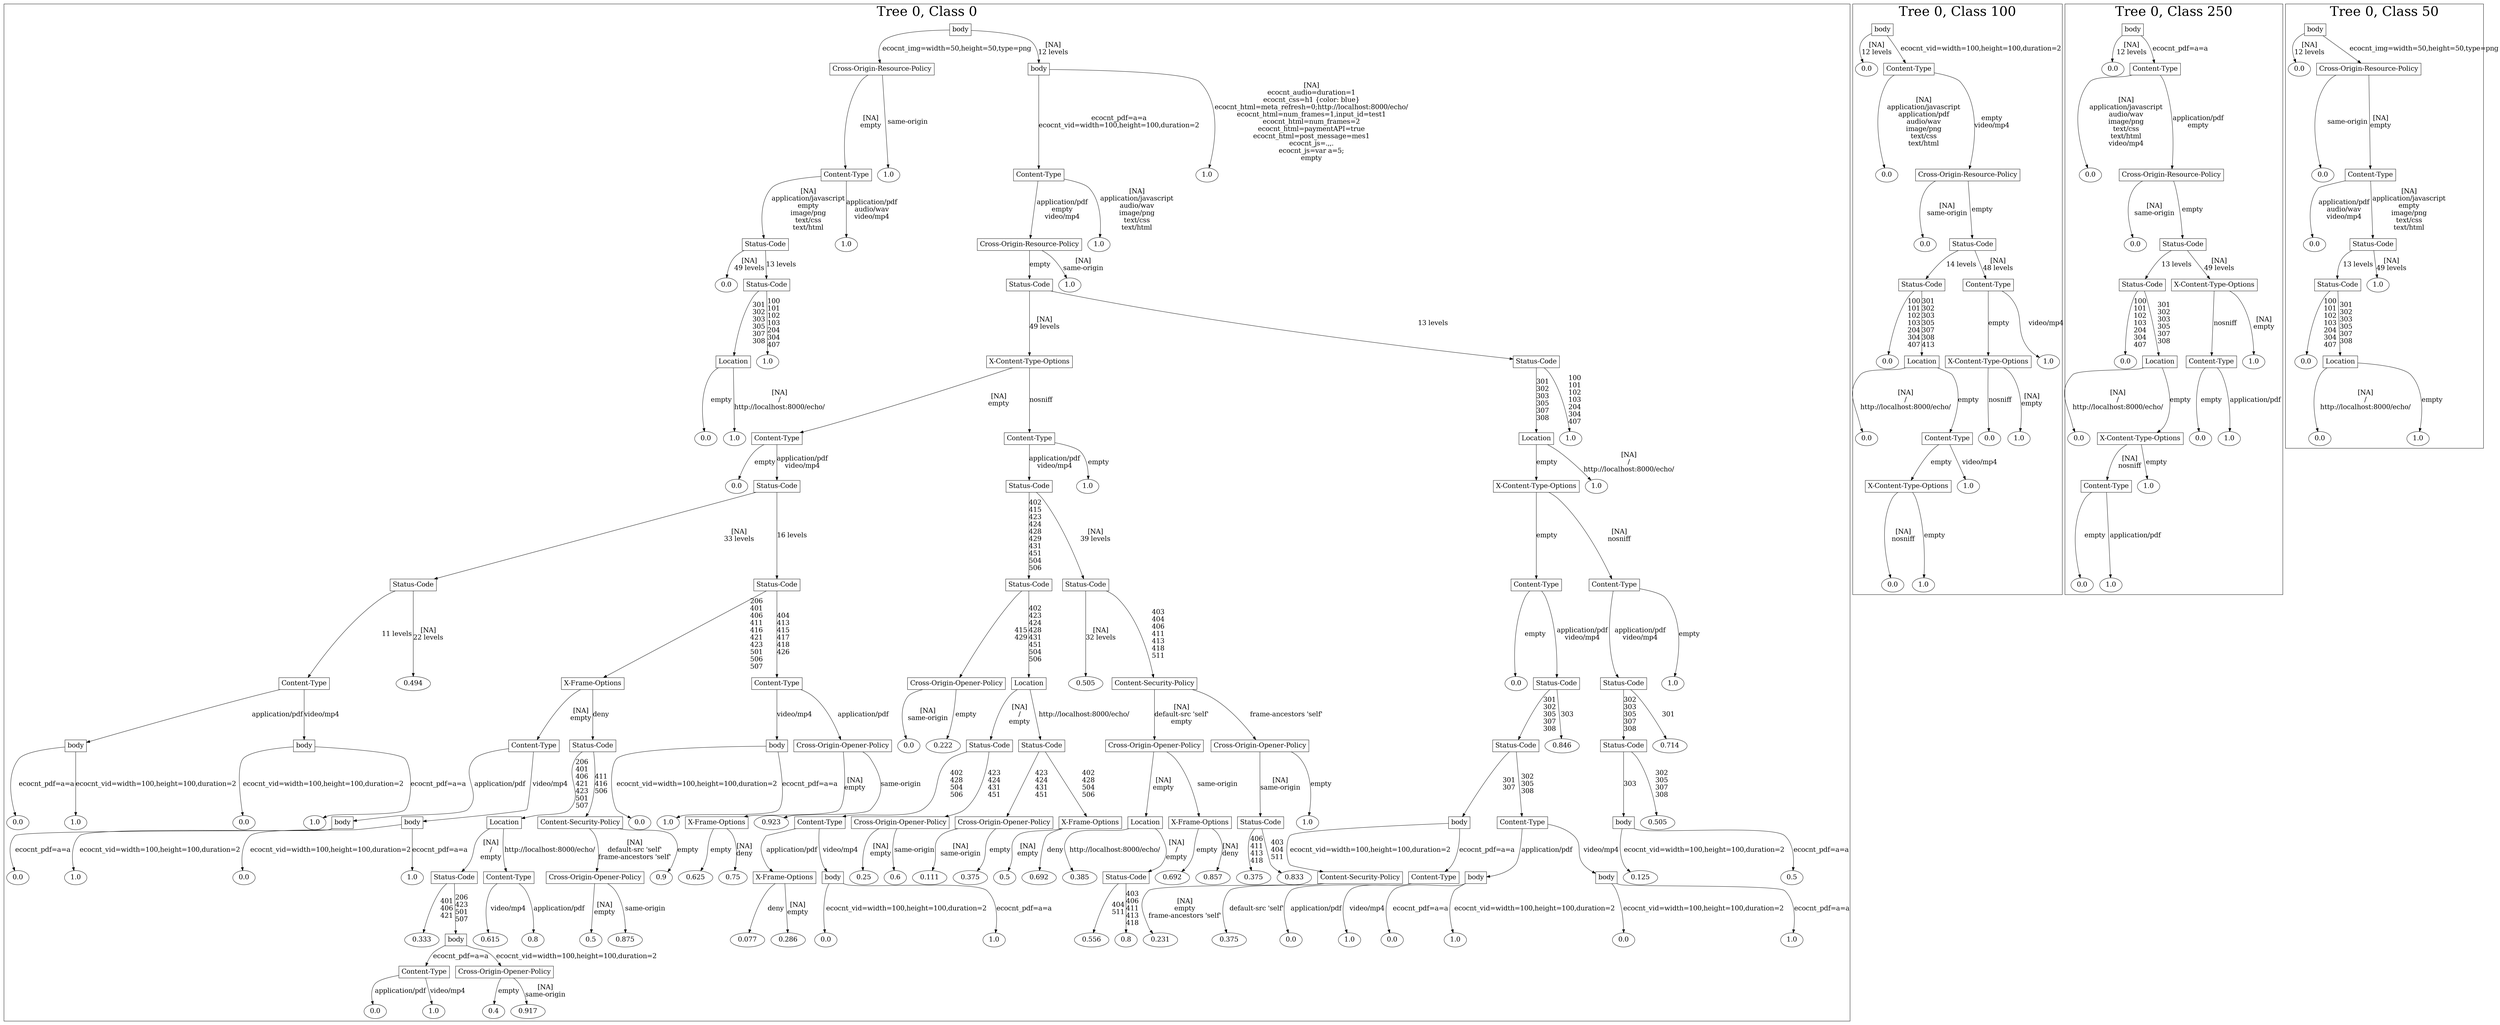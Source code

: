/*
Generated by:
    http://https://github.com/h2oai/h2o-3/tree/master/h2o-genmodel/src/main/java/hex/genmodel/tools/PrintMojo.java
*/

/*
On a mac:

$ brew install graphviz
$ dot -Tpng file.gv -o file.png
$ open file.png
*/

digraph G {

subgraph cluster_0 {
/* Nodes */

/* Level 0 */
{
"SG_0_Node_0" [shape=box, fontsize=20, label="body"]
}

/* Level 1 */
{
"SG_0_Node_1" [shape=box, fontsize=20, label="Cross-Origin-Resource-Policy"]
"SG_0_Node_2" [shape=box, fontsize=20, label="body"]
}

/* Level 2 */
{
"SG_0_Node_3" [shape=box, fontsize=20, label="Content-Type"]
"SG_0_Node_108" [fontsize=20, label="1.0"]
"SG_0_Node_4" [shape=box, fontsize=20, label="Content-Type"]
"SG_0_Node_109" [fontsize=20, label="1.0"]
}

/* Level 3 */
{
"SG_0_Node_5" [shape=box, fontsize=20, label="Status-Code"]
"SG_0_Node_110" [fontsize=20, label="1.0"]
"SG_0_Node_6" [shape=box, fontsize=20, label="Cross-Origin-Resource-Policy"]
"SG_0_Node_111" [fontsize=20, label="1.0"]
}

/* Level 4 */
{
"SG_0_Node_112" [fontsize=20, label="0.0"]
"SG_0_Node_7" [shape=box, fontsize=20, label="Status-Code"]
"SG_0_Node_8" [shape=box, fontsize=20, label="Status-Code"]
"SG_0_Node_113" [fontsize=20, label="1.0"]
}

/* Level 5 */
{
"SG_0_Node_9" [shape=box, fontsize=20, label="Location"]
"SG_0_Node_114" [fontsize=20, label="1.0"]
"SG_0_Node_10" [shape=box, fontsize=20, label="X-Content-Type-Options"]
"SG_0_Node_11" [shape=box, fontsize=20, label="Status-Code"]
}

/* Level 6 */
{
"SG_0_Node_115" [fontsize=20, label="0.0"]
"SG_0_Node_116" [fontsize=20, label="1.0"]
"SG_0_Node_12" [shape=box, fontsize=20, label="Content-Type"]
"SG_0_Node_13" [shape=box, fontsize=20, label="Content-Type"]
"SG_0_Node_14" [shape=box, fontsize=20, label="Location"]
"SG_0_Node_117" [fontsize=20, label="1.0"]
}

/* Level 7 */
{
"SG_0_Node_118" [fontsize=20, label="0.0"]
"SG_0_Node_15" [shape=box, fontsize=20, label="Status-Code"]
"SG_0_Node_16" [shape=box, fontsize=20, label="Status-Code"]
"SG_0_Node_119" [fontsize=20, label="1.0"]
"SG_0_Node_17" [shape=box, fontsize=20, label="X-Content-Type-Options"]
"SG_0_Node_120" [fontsize=20, label="1.0"]
}

/* Level 8 */
{
"SG_0_Node_18" [shape=box, fontsize=20, label="Status-Code"]
"SG_0_Node_19" [shape=box, fontsize=20, label="Status-Code"]
"SG_0_Node_20" [shape=box, fontsize=20, label="Status-Code"]
"SG_0_Node_21" [shape=box, fontsize=20, label="Status-Code"]
"SG_0_Node_22" [shape=box, fontsize=20, label="Content-Type"]
"SG_0_Node_23" [shape=box, fontsize=20, label="Content-Type"]
}

/* Level 9 */
{
"SG_0_Node_24" [shape=box, fontsize=20, label="Content-Type"]
"SG_0_Node_121" [fontsize=20, label="0.494"]
"SG_0_Node_26" [shape=box, fontsize=20, label="X-Frame-Options"]
"SG_0_Node_27" [shape=box, fontsize=20, label="Content-Type"]
"SG_0_Node_28" [shape=box, fontsize=20, label="Cross-Origin-Opener-Policy"]
"SG_0_Node_29" [shape=box, fontsize=20, label="Location"]
"SG_0_Node_122" [fontsize=20, label="0.505"]
"SG_0_Node_31" [shape=box, fontsize=20, label="Content-Security-Policy"]
"SG_0_Node_123" [fontsize=20, label="0.0"]
"SG_0_Node_32" [shape=box, fontsize=20, label="Status-Code"]
"SG_0_Node_33" [shape=box, fontsize=20, label="Status-Code"]
"SG_0_Node_124" [fontsize=20, label="1.0"]
}

/* Level 10 */
{
"SG_0_Node_34" [shape=box, fontsize=20, label="body"]
"SG_0_Node_35" [shape=box, fontsize=20, label="body"]
"SG_0_Node_36" [shape=box, fontsize=20, label="Content-Type"]
"SG_0_Node_37" [shape=box, fontsize=20, label="Status-Code"]
"SG_0_Node_38" [shape=box, fontsize=20, label="body"]
"SG_0_Node_39" [shape=box, fontsize=20, label="Cross-Origin-Opener-Policy"]
"SG_0_Node_125" [fontsize=20, label="0.0"]
"SG_0_Node_126" [fontsize=20, label="0.222"]
"SG_0_Node_41" [shape=box, fontsize=20, label="Status-Code"]
"SG_0_Node_42" [shape=box, fontsize=20, label="Status-Code"]
"SG_0_Node_43" [shape=box, fontsize=20, label="Cross-Origin-Opener-Policy"]
"SG_0_Node_44" [shape=box, fontsize=20, label="Cross-Origin-Opener-Policy"]
"SG_0_Node_45" [shape=box, fontsize=20, label="Status-Code"]
"SG_0_Node_127" [fontsize=20, label="0.846"]
"SG_0_Node_47" [shape=box, fontsize=20, label="Status-Code"]
"SG_0_Node_128" [fontsize=20, label="0.714"]
}

/* Level 11 */
{
"SG_0_Node_129" [fontsize=20, label="0.0"]
"SG_0_Node_130" [fontsize=20, label="1.0"]
"SG_0_Node_131" [fontsize=20, label="0.0"]
"SG_0_Node_132" [fontsize=20, label="1.0"]
"SG_0_Node_49" [shape=box, fontsize=20, label="body"]
"SG_0_Node_50" [shape=box, fontsize=20, label="body"]
"SG_0_Node_51" [shape=box, fontsize=20, label="Location"]
"SG_0_Node_52" [shape=box, fontsize=20, label="Content-Security-Policy"]
"SG_0_Node_133" [fontsize=20, label="0.0"]
"SG_0_Node_134" [fontsize=20, label="1.0"]
"SG_0_Node_53" [shape=box, fontsize=20, label="X-Frame-Options"]
"SG_0_Node_135" [fontsize=20, label="0.923"]
"SG_0_Node_55" [shape=box, fontsize=20, label="Content-Type"]
"SG_0_Node_56" [shape=box, fontsize=20, label="Cross-Origin-Opener-Policy"]
"SG_0_Node_57" [shape=box, fontsize=20, label="Cross-Origin-Opener-Policy"]
"SG_0_Node_58" [shape=box, fontsize=20, label="X-Frame-Options"]
"SG_0_Node_59" [shape=box, fontsize=20, label="Location"]
"SG_0_Node_60" [shape=box, fontsize=20, label="X-Frame-Options"]
"SG_0_Node_61" [shape=box, fontsize=20, label="Status-Code"]
"SG_0_Node_136" [fontsize=20, label="1.0"]
"SG_0_Node_62" [shape=box, fontsize=20, label="body"]
"SG_0_Node_63" [shape=box, fontsize=20, label="Content-Type"]
"SG_0_Node_64" [shape=box, fontsize=20, label="body"]
"SG_0_Node_137" [fontsize=20, label="0.505"]
}

/* Level 12 */
{
"SG_0_Node_138" [fontsize=20, label="0.0"]
"SG_0_Node_139" [fontsize=20, label="1.0"]
"SG_0_Node_140" [fontsize=20, label="0.0"]
"SG_0_Node_141" [fontsize=20, label="1.0"]
"SG_0_Node_66" [shape=box, fontsize=20, label="Status-Code"]
"SG_0_Node_67" [shape=box, fontsize=20, label="Content-Type"]
"SG_0_Node_68" [shape=box, fontsize=20, label="Cross-Origin-Opener-Policy"]
"SG_0_Node_142" [fontsize=20, label="0.9"]
"SG_0_Node_143" [fontsize=20, label="0.625"]
"SG_0_Node_144" [fontsize=20, label="0.75"]
"SG_0_Node_72" [shape=box, fontsize=20, label="X-Frame-Options"]
"SG_0_Node_73" [shape=box, fontsize=20, label="body"]
"SG_0_Node_145" [fontsize=20, label="0.25"]
"SG_0_Node_146" [fontsize=20, label="0.6"]
"SG_0_Node_147" [fontsize=20, label="0.111"]
"SG_0_Node_148" [fontsize=20, label="0.375"]
"SG_0_Node_149" [fontsize=20, label="0.5"]
"SG_0_Node_150" [fontsize=20, label="0.692"]
"SG_0_Node_151" [fontsize=20, label="0.385"]
"SG_0_Node_81" [shape=box, fontsize=20, label="Status-Code"]
"SG_0_Node_152" [fontsize=20, label="0.692"]
"SG_0_Node_153" [fontsize=20, label="0.857"]
"SG_0_Node_154" [fontsize=20, label="0.375"]
"SG_0_Node_155" [fontsize=20, label="0.833"]
"SG_0_Node_86" [shape=box, fontsize=20, label="Content-Security-Policy"]
"SG_0_Node_87" [shape=box, fontsize=20, label="Content-Type"]
"SG_0_Node_88" [shape=box, fontsize=20, label="body"]
"SG_0_Node_89" [shape=box, fontsize=20, label="body"]
"SG_0_Node_156" [fontsize=20, label="0.125"]
"SG_0_Node_157" [fontsize=20, label="0.5"]
}

/* Level 13 */
{
"SG_0_Node_158" [fontsize=20, label="0.333"]
"SG_0_Node_93" [shape=box, fontsize=20, label="body"]
"SG_0_Node_159" [fontsize=20, label="0.615"]
"SG_0_Node_160" [fontsize=20, label="0.8"]
"SG_0_Node_161" [fontsize=20, label="0.5"]
"SG_0_Node_162" [fontsize=20, label="0.875"]
"SG_0_Node_163" [fontsize=20, label="0.077"]
"SG_0_Node_164" [fontsize=20, label="0.286"]
"SG_0_Node_165" [fontsize=20, label="0.0"]
"SG_0_Node_166" [fontsize=20, label="1.0"]
"SG_0_Node_167" [fontsize=20, label="0.556"]
"SG_0_Node_168" [fontsize=20, label="0.8"]
"SG_0_Node_169" [fontsize=20, label="0.231"]
"SG_0_Node_170" [fontsize=20, label="0.375"]
"SG_0_Node_171" [fontsize=20, label="0.0"]
"SG_0_Node_172" [fontsize=20, label="1.0"]
"SG_0_Node_173" [fontsize=20, label="0.0"]
"SG_0_Node_174" [fontsize=20, label="1.0"]
"SG_0_Node_175" [fontsize=20, label="0.0"]
"SG_0_Node_176" [fontsize=20, label="1.0"]
}

/* Level 14 */
{
"SG_0_Node_104" [shape=box, fontsize=20, label="Content-Type"]
"SG_0_Node_105" [shape=box, fontsize=20, label="Cross-Origin-Opener-Policy"]
}

/* Level 15 */
{
"SG_0_Node_177" [fontsize=20, label="0.0"]
"SG_0_Node_178" [fontsize=20, label="1.0"]
"SG_0_Node_179" [fontsize=20, label="0.4"]
"SG_0_Node_180" [fontsize=20, label="0.917"]
}

/* Edges */
"SG_0_Node_0" -> "SG_0_Node_1" [fontsize=20, label="ecocnt_img=width=50,height=50,type=png
"]
"SG_0_Node_0" -> "SG_0_Node_2" [fontsize=20, label="[NA]
12 levels
"]
"SG_0_Node_2" -> "SG_0_Node_4" [fontsize=20, label="ecocnt_pdf=a=a
ecocnt_vid=width=100,height=100,duration=2
"]
"SG_0_Node_2" -> "SG_0_Node_109" [fontsize=20, label="[NA]
ecocnt_audio=duration=1
ecocnt_css=h1 {color: blue}
ecocnt_html=meta_refresh=0;http://localhost:8000/echo/
ecocnt_html=num_frames=1,input_id=test1
ecocnt_html=num_frames=2
ecocnt_html=paymentAPI=true
ecocnt_html=post_message=mes1
ecocnt_js=.,,.
ecocnt_js=var a=5;
empty
"]
"SG_0_Node_4" -> "SG_0_Node_6" [fontsize=20, label="application/pdf
empty
video/mp4
"]
"SG_0_Node_4" -> "SG_0_Node_111" [fontsize=20, label="[NA]
application/javascript
audio/wav
image/png
text/css
text/html
"]
"SG_0_Node_6" -> "SG_0_Node_8" [fontsize=20, label="empty
"]
"SG_0_Node_6" -> "SG_0_Node_113" [fontsize=20, label="[NA]
same-origin
"]
"SG_0_Node_8" -> "SG_0_Node_10" [fontsize=20, label="[NA]
49 levels
"]
"SG_0_Node_8" -> "SG_0_Node_11" [fontsize=20, label="13 levels
"]
"SG_0_Node_11" -> "SG_0_Node_14" [fontsize=20, label="301
302
303
305
307
308
"]
"SG_0_Node_11" -> "SG_0_Node_117" [fontsize=20, label="100
101
102
103
204
304
407
"]
"SG_0_Node_14" -> "SG_0_Node_17" [fontsize=20, label="empty
"]
"SG_0_Node_14" -> "SG_0_Node_120" [fontsize=20, label="[NA]
/
http://localhost:8000/echo/
"]
"SG_0_Node_17" -> "SG_0_Node_22" [fontsize=20, label="empty
"]
"SG_0_Node_17" -> "SG_0_Node_23" [fontsize=20, label="[NA]
nosniff
"]
"SG_0_Node_23" -> "SG_0_Node_33" [fontsize=20, label="application/pdf
video/mp4
"]
"SG_0_Node_23" -> "SG_0_Node_124" [fontsize=20, label="empty
"]
"SG_0_Node_33" -> "SG_0_Node_47" [fontsize=20, label="302
303
305
307
308
"]
"SG_0_Node_33" -> "SG_0_Node_128" [fontsize=20, label="301
"]
"SG_0_Node_47" -> "SG_0_Node_64" [fontsize=20, label="303
"]
"SG_0_Node_47" -> "SG_0_Node_137" [fontsize=20, label="302
305
307
308
"]
"SG_0_Node_64" -> "SG_0_Node_156" [fontsize=20, label="ecocnt_vid=width=100,height=100,duration=2
"]
"SG_0_Node_64" -> "SG_0_Node_157" [fontsize=20, label="ecocnt_pdf=a=a
"]
"SG_0_Node_22" -> "SG_0_Node_123" [fontsize=20, label="empty
"]
"SG_0_Node_22" -> "SG_0_Node_32" [fontsize=20, label="application/pdf
video/mp4
"]
"SG_0_Node_32" -> "SG_0_Node_45" [fontsize=20, label="301
302
305
307
308
"]
"SG_0_Node_32" -> "SG_0_Node_127" [fontsize=20, label="303
"]
"SG_0_Node_45" -> "SG_0_Node_62" [fontsize=20, label="301
307
"]
"SG_0_Node_45" -> "SG_0_Node_63" [fontsize=20, label="302
305
308
"]
"SG_0_Node_63" -> "SG_0_Node_88" [fontsize=20, label="application/pdf
"]
"SG_0_Node_63" -> "SG_0_Node_89" [fontsize=20, label="video/mp4
"]
"SG_0_Node_89" -> "SG_0_Node_175" [fontsize=20, label="ecocnt_vid=width=100,height=100,duration=2
"]
"SG_0_Node_89" -> "SG_0_Node_176" [fontsize=20, label="ecocnt_pdf=a=a
"]
"SG_0_Node_88" -> "SG_0_Node_173" [fontsize=20, label="ecocnt_pdf=a=a
"]
"SG_0_Node_88" -> "SG_0_Node_174" [fontsize=20, label="ecocnt_vid=width=100,height=100,duration=2
"]
"SG_0_Node_62" -> "SG_0_Node_86" [fontsize=20, label="ecocnt_vid=width=100,height=100,duration=2
"]
"SG_0_Node_62" -> "SG_0_Node_87" [fontsize=20, label="ecocnt_pdf=a=a
"]
"SG_0_Node_87" -> "SG_0_Node_171" [fontsize=20, label="application/pdf
"]
"SG_0_Node_87" -> "SG_0_Node_172" [fontsize=20, label="video/mp4
"]
"SG_0_Node_86" -> "SG_0_Node_169" [fontsize=20, label="[NA]
empty
frame-ancestors 'self'
"]
"SG_0_Node_86" -> "SG_0_Node_170" [fontsize=20, label="default-src 'self'
"]
"SG_0_Node_10" -> "SG_0_Node_12" [fontsize=20, label="[NA]
empty
"]
"SG_0_Node_10" -> "SG_0_Node_13" [fontsize=20, label="nosniff
"]
"SG_0_Node_13" -> "SG_0_Node_16" [fontsize=20, label="application/pdf
video/mp4
"]
"SG_0_Node_13" -> "SG_0_Node_119" [fontsize=20, label="empty
"]
"SG_0_Node_16" -> "SG_0_Node_20" [fontsize=20, label="402
415
423
424
428
429
431
451
504
506
"]
"SG_0_Node_16" -> "SG_0_Node_21" [fontsize=20, label="[NA]
39 levels
"]
"SG_0_Node_21" -> "SG_0_Node_122" [fontsize=20, label="[NA]
32 levels
"]
"SG_0_Node_21" -> "SG_0_Node_31" [fontsize=20, label="403
404
406
411
413
418
511
"]
"SG_0_Node_31" -> "SG_0_Node_43" [fontsize=20, label="[NA]
default-src 'self'
empty
"]
"SG_0_Node_31" -> "SG_0_Node_44" [fontsize=20, label="frame-ancestors 'self'
"]
"SG_0_Node_44" -> "SG_0_Node_61" [fontsize=20, label="[NA]
same-origin
"]
"SG_0_Node_44" -> "SG_0_Node_136" [fontsize=20, label="empty
"]
"SG_0_Node_61" -> "SG_0_Node_154" [fontsize=20, label="406
411
413
418
"]
"SG_0_Node_61" -> "SG_0_Node_155" [fontsize=20, label="403
404
511
"]
"SG_0_Node_43" -> "SG_0_Node_59" [fontsize=20, label="[NA]
empty
"]
"SG_0_Node_43" -> "SG_0_Node_60" [fontsize=20, label="same-origin
"]
"SG_0_Node_60" -> "SG_0_Node_152" [fontsize=20, label="empty
"]
"SG_0_Node_60" -> "SG_0_Node_153" [fontsize=20, label="[NA]
deny
"]
"SG_0_Node_59" -> "SG_0_Node_151" [fontsize=20, label="http://localhost:8000/echo/
"]
"SG_0_Node_59" -> "SG_0_Node_81" [fontsize=20, label="[NA]
/
empty
"]
"SG_0_Node_81" -> "SG_0_Node_167" [fontsize=20, label="404
511
"]
"SG_0_Node_81" -> "SG_0_Node_168" [fontsize=20, label="403
406
411
413
418
"]
"SG_0_Node_20" -> "SG_0_Node_28" [fontsize=20, label="415
429
"]
"SG_0_Node_20" -> "SG_0_Node_29" [fontsize=20, label="402
423
424
428
431
451
504
506
"]
"SG_0_Node_29" -> "SG_0_Node_41" [fontsize=20, label="[NA]
/
empty
"]
"SG_0_Node_29" -> "SG_0_Node_42" [fontsize=20, label="http://localhost:8000/echo/
"]
"SG_0_Node_42" -> "SG_0_Node_57" [fontsize=20, label="423
424
431
451
"]
"SG_0_Node_42" -> "SG_0_Node_58" [fontsize=20, label="402
428
504
506
"]
"SG_0_Node_58" -> "SG_0_Node_149" [fontsize=20, label="[NA]
empty
"]
"SG_0_Node_58" -> "SG_0_Node_150" [fontsize=20, label="deny
"]
"SG_0_Node_57" -> "SG_0_Node_147" [fontsize=20, label="[NA]
same-origin
"]
"SG_0_Node_57" -> "SG_0_Node_148" [fontsize=20, label="empty
"]
"SG_0_Node_41" -> "SG_0_Node_55" [fontsize=20, label="402
428
504
506
"]
"SG_0_Node_41" -> "SG_0_Node_56" [fontsize=20, label="423
424
431
451
"]
"SG_0_Node_56" -> "SG_0_Node_145" [fontsize=20, label="[NA]
empty
"]
"SG_0_Node_56" -> "SG_0_Node_146" [fontsize=20, label="same-origin
"]
"SG_0_Node_55" -> "SG_0_Node_72" [fontsize=20, label="application/pdf
"]
"SG_0_Node_55" -> "SG_0_Node_73" [fontsize=20, label="video/mp4
"]
"SG_0_Node_73" -> "SG_0_Node_165" [fontsize=20, label="ecocnt_vid=width=100,height=100,duration=2
"]
"SG_0_Node_73" -> "SG_0_Node_166" [fontsize=20, label="ecocnt_pdf=a=a
"]
"SG_0_Node_72" -> "SG_0_Node_163" [fontsize=20, label="deny
"]
"SG_0_Node_72" -> "SG_0_Node_164" [fontsize=20, label="[NA]
empty
"]
"SG_0_Node_28" -> "SG_0_Node_125" [fontsize=20, label="[NA]
same-origin
"]
"SG_0_Node_28" -> "SG_0_Node_126" [fontsize=20, label="empty
"]
"SG_0_Node_12" -> "SG_0_Node_118" [fontsize=20, label="empty
"]
"SG_0_Node_12" -> "SG_0_Node_15" [fontsize=20, label="application/pdf
video/mp4
"]
"SG_0_Node_15" -> "SG_0_Node_18" [fontsize=20, label="[NA]
33 levels
"]
"SG_0_Node_15" -> "SG_0_Node_19" [fontsize=20, label="16 levels
"]
"SG_0_Node_19" -> "SG_0_Node_26" [fontsize=20, label="206
401
406
411
416
421
423
501
506
507
"]
"SG_0_Node_19" -> "SG_0_Node_27" [fontsize=20, label="404
413
415
417
418
426
"]
"SG_0_Node_27" -> "SG_0_Node_38" [fontsize=20, label="video/mp4
"]
"SG_0_Node_27" -> "SG_0_Node_39" [fontsize=20, label="application/pdf
"]
"SG_0_Node_39" -> "SG_0_Node_53" [fontsize=20, label="[NA]
empty
"]
"SG_0_Node_39" -> "SG_0_Node_135" [fontsize=20, label="same-origin
"]
"SG_0_Node_53" -> "SG_0_Node_143" [fontsize=20, label="empty
"]
"SG_0_Node_53" -> "SG_0_Node_144" [fontsize=20, label="[NA]
deny
"]
"SG_0_Node_38" -> "SG_0_Node_133" [fontsize=20, label="ecocnt_vid=width=100,height=100,duration=2
"]
"SG_0_Node_38" -> "SG_0_Node_134" [fontsize=20, label="ecocnt_pdf=a=a
"]
"SG_0_Node_26" -> "SG_0_Node_36" [fontsize=20, label="[NA]
empty
"]
"SG_0_Node_26" -> "SG_0_Node_37" [fontsize=20, label="deny
"]
"SG_0_Node_37" -> "SG_0_Node_51" [fontsize=20, label="206
401
406
421
423
501
507
"]
"SG_0_Node_37" -> "SG_0_Node_52" [fontsize=20, label="411
416
506
"]
"SG_0_Node_52" -> "SG_0_Node_68" [fontsize=20, label="[NA]
default-src 'self'
frame-ancestors 'self'
"]
"SG_0_Node_52" -> "SG_0_Node_142" [fontsize=20, label="empty
"]
"SG_0_Node_68" -> "SG_0_Node_161" [fontsize=20, label="[NA]
empty
"]
"SG_0_Node_68" -> "SG_0_Node_162" [fontsize=20, label="same-origin
"]
"SG_0_Node_51" -> "SG_0_Node_66" [fontsize=20, label="[NA]
/
empty
"]
"SG_0_Node_51" -> "SG_0_Node_67" [fontsize=20, label="http://localhost:8000/echo/
"]
"SG_0_Node_67" -> "SG_0_Node_159" [fontsize=20, label="video/mp4
"]
"SG_0_Node_67" -> "SG_0_Node_160" [fontsize=20, label="application/pdf
"]
"SG_0_Node_66" -> "SG_0_Node_158" [fontsize=20, label="401
406
421
"]
"SG_0_Node_66" -> "SG_0_Node_93" [fontsize=20, label="206
423
501
507
"]
"SG_0_Node_93" -> "SG_0_Node_104" [fontsize=20, label="ecocnt_pdf=a=a
"]
"SG_0_Node_93" -> "SG_0_Node_105" [fontsize=20, label="ecocnt_vid=width=100,height=100,duration=2
"]
"SG_0_Node_105" -> "SG_0_Node_179" [fontsize=20, label="empty
"]
"SG_0_Node_105" -> "SG_0_Node_180" [fontsize=20, label="[NA]
same-origin
"]
"SG_0_Node_104" -> "SG_0_Node_177" [fontsize=20, label="application/pdf
"]
"SG_0_Node_104" -> "SG_0_Node_178" [fontsize=20, label="video/mp4
"]
"SG_0_Node_36" -> "SG_0_Node_49" [fontsize=20, label="application/pdf
"]
"SG_0_Node_36" -> "SG_0_Node_50" [fontsize=20, label="video/mp4
"]
"SG_0_Node_50" -> "SG_0_Node_140" [fontsize=20, label="ecocnt_vid=width=100,height=100,duration=2
"]
"SG_0_Node_50" -> "SG_0_Node_141" [fontsize=20, label="ecocnt_pdf=a=a
"]
"SG_0_Node_49" -> "SG_0_Node_138" [fontsize=20, label="ecocnt_pdf=a=a
"]
"SG_0_Node_49" -> "SG_0_Node_139" [fontsize=20, label="ecocnt_vid=width=100,height=100,duration=2
"]
"SG_0_Node_18" -> "SG_0_Node_24" [fontsize=20, label="11 levels
"]
"SG_0_Node_18" -> "SG_0_Node_121" [fontsize=20, label="[NA]
22 levels
"]
"SG_0_Node_24" -> "SG_0_Node_34" [fontsize=20, label="application/pdf
"]
"SG_0_Node_24" -> "SG_0_Node_35" [fontsize=20, label="video/mp4
"]
"SG_0_Node_35" -> "SG_0_Node_131" [fontsize=20, label="ecocnt_vid=width=100,height=100,duration=2
"]
"SG_0_Node_35" -> "SG_0_Node_132" [fontsize=20, label="ecocnt_pdf=a=a
"]
"SG_0_Node_34" -> "SG_0_Node_129" [fontsize=20, label="ecocnt_pdf=a=a
"]
"SG_0_Node_34" -> "SG_0_Node_130" [fontsize=20, label="ecocnt_vid=width=100,height=100,duration=2
"]
"SG_0_Node_1" -> "SG_0_Node_3" [fontsize=20, label="[NA]
empty
"]
"SG_0_Node_1" -> "SG_0_Node_108" [fontsize=20, label="same-origin
"]
"SG_0_Node_3" -> "SG_0_Node_5" [fontsize=20, label="[NA]
application/javascript
empty
image/png
text/css
text/html
"]
"SG_0_Node_3" -> "SG_0_Node_110" [fontsize=20, label="application/pdf
audio/wav
video/mp4
"]
"SG_0_Node_5" -> "SG_0_Node_112" [fontsize=20, label="[NA]
49 levels
"]
"SG_0_Node_5" -> "SG_0_Node_7" [fontsize=20, label="13 levels
"]
"SG_0_Node_7" -> "SG_0_Node_9" [fontsize=20, label="301
302
303
305
307
308
"]
"SG_0_Node_7" -> "SG_0_Node_114" [fontsize=20, label="100
101
102
103
204
304
407
"]
"SG_0_Node_9" -> "SG_0_Node_115" [fontsize=20, label="empty
"]
"SG_0_Node_9" -> "SG_0_Node_116" [fontsize=20, label="[NA]
/
http://localhost:8000/echo/
"]

fontsize=40
label="Tree 0, Class 0"
}

subgraph cluster_1 {
/* Nodes */

/* Level 0 */
{
"SG_1_Node_0" [shape=box, fontsize=20, label="body"]
}

/* Level 1 */
{
"SG_1_Node_10" [fontsize=20, label="0.0"]
"SG_1_Node_1" [shape=box, fontsize=20, label="Content-Type"]
}

/* Level 2 */
{
"SG_1_Node_11" [fontsize=20, label="0.0"]
"SG_1_Node_2" [shape=box, fontsize=20, label="Cross-Origin-Resource-Policy"]
}

/* Level 3 */
{
"SG_1_Node_12" [fontsize=20, label="0.0"]
"SG_1_Node_3" [shape=box, fontsize=20, label="Status-Code"]
}

/* Level 4 */
{
"SG_1_Node_4" [shape=box, fontsize=20, label="Status-Code"]
"SG_1_Node_5" [shape=box, fontsize=20, label="Content-Type"]
}

/* Level 5 */
{
"SG_1_Node_13" [fontsize=20, label="0.0"]
"SG_1_Node_6" [shape=box, fontsize=20, label="Location"]
"SG_1_Node_7" [shape=box, fontsize=20, label="X-Content-Type-Options"]
"SG_1_Node_14" [fontsize=20, label="1.0"]
}

/* Level 6 */
{
"SG_1_Node_15" [fontsize=20, label="0.0"]
"SG_1_Node_8" [shape=box, fontsize=20, label="Content-Type"]
"SG_1_Node_16" [fontsize=20, label="0.0"]
"SG_1_Node_17" [fontsize=20, label="1.0"]
}

/* Level 7 */
{
"SG_1_Node_9" [shape=box, fontsize=20, label="X-Content-Type-Options"]
"SG_1_Node_18" [fontsize=20, label="1.0"]
}

/* Level 8 */
{
"SG_1_Node_19" [fontsize=20, label="0.0"]
"SG_1_Node_20" [fontsize=20, label="1.0"]
}

/* Edges */
"SG_1_Node_0" -> "SG_1_Node_10" [fontsize=20, label="[NA]
12 levels
"]
"SG_1_Node_0" -> "SG_1_Node_1" [fontsize=20, label="ecocnt_vid=width=100,height=100,duration=2
"]
"SG_1_Node_1" -> "SG_1_Node_11" [fontsize=20, label="[NA]
application/javascript
application/pdf
audio/wav
image/png
text/css
text/html
"]
"SG_1_Node_1" -> "SG_1_Node_2" [fontsize=20, label="empty
video/mp4
"]
"SG_1_Node_2" -> "SG_1_Node_12" [fontsize=20, label="[NA]
same-origin
"]
"SG_1_Node_2" -> "SG_1_Node_3" [fontsize=20, label="empty
"]
"SG_1_Node_3" -> "SG_1_Node_4" [fontsize=20, label="14 levels
"]
"SG_1_Node_3" -> "SG_1_Node_5" [fontsize=20, label="[NA]
48 levels
"]
"SG_1_Node_5" -> "SG_1_Node_7" [fontsize=20, label="empty
"]
"SG_1_Node_5" -> "SG_1_Node_14" [fontsize=20, label="video/mp4
"]
"SG_1_Node_7" -> "SG_1_Node_16" [fontsize=20, label="nosniff
"]
"SG_1_Node_7" -> "SG_1_Node_17" [fontsize=20, label="[NA]
empty
"]
"SG_1_Node_4" -> "SG_1_Node_13" [fontsize=20, label="100
101
102
103
204
304
407
"]
"SG_1_Node_4" -> "SG_1_Node_6" [fontsize=20, label="301
302
303
305
307
308
413
"]
"SG_1_Node_6" -> "SG_1_Node_15" [fontsize=20, label="[NA]
/
http://localhost:8000/echo/
"]
"SG_1_Node_6" -> "SG_1_Node_8" [fontsize=20, label="empty
"]
"SG_1_Node_8" -> "SG_1_Node_9" [fontsize=20, label="empty
"]
"SG_1_Node_8" -> "SG_1_Node_18" [fontsize=20, label="video/mp4
"]
"SG_1_Node_9" -> "SG_1_Node_19" [fontsize=20, label="[NA]
nosniff
"]
"SG_1_Node_9" -> "SG_1_Node_20" [fontsize=20, label="empty
"]

fontsize=40
label="Tree 0, Class 100"
}

subgraph cluster_2 {
/* Nodes */

/* Level 0 */
{
"SG_2_Node_0" [shape=box, fontsize=20, label="body"]
}

/* Level 1 */
{
"SG_2_Node_10" [fontsize=20, label="0.0"]
"SG_2_Node_1" [shape=box, fontsize=20, label="Content-Type"]
}

/* Level 2 */
{
"SG_2_Node_11" [fontsize=20, label="0.0"]
"SG_2_Node_2" [shape=box, fontsize=20, label="Cross-Origin-Resource-Policy"]
}

/* Level 3 */
{
"SG_2_Node_12" [fontsize=20, label="0.0"]
"SG_2_Node_3" [shape=box, fontsize=20, label="Status-Code"]
}

/* Level 4 */
{
"SG_2_Node_4" [shape=box, fontsize=20, label="Status-Code"]
"SG_2_Node_5" [shape=box, fontsize=20, label="X-Content-Type-Options"]
}

/* Level 5 */
{
"SG_2_Node_13" [fontsize=20, label="0.0"]
"SG_2_Node_6" [shape=box, fontsize=20, label="Location"]
"SG_2_Node_7" [shape=box, fontsize=20, label="Content-Type"]
"SG_2_Node_14" [fontsize=20, label="1.0"]
}

/* Level 6 */
{
"SG_2_Node_15" [fontsize=20, label="0.0"]
"SG_2_Node_8" [shape=box, fontsize=20, label="X-Content-Type-Options"]
"SG_2_Node_16" [fontsize=20, label="0.0"]
"SG_2_Node_17" [fontsize=20, label="1.0"]
}

/* Level 7 */
{
"SG_2_Node_9" [shape=box, fontsize=20, label="Content-Type"]
"SG_2_Node_18" [fontsize=20, label="1.0"]
}

/* Level 8 */
{
"SG_2_Node_19" [fontsize=20, label="0.0"]
"SG_2_Node_20" [fontsize=20, label="1.0"]
}

/* Edges */
"SG_2_Node_0" -> "SG_2_Node_10" [fontsize=20, label="[NA]
12 levels
"]
"SG_2_Node_0" -> "SG_2_Node_1" [fontsize=20, label="ecocnt_pdf=a=a
"]
"SG_2_Node_1" -> "SG_2_Node_11" [fontsize=20, label="[NA]
application/javascript
audio/wav
image/png
text/css
text/html
video/mp4
"]
"SG_2_Node_1" -> "SG_2_Node_2" [fontsize=20, label="application/pdf
empty
"]
"SG_2_Node_2" -> "SG_2_Node_12" [fontsize=20, label="[NA]
same-origin
"]
"SG_2_Node_2" -> "SG_2_Node_3" [fontsize=20, label="empty
"]
"SG_2_Node_3" -> "SG_2_Node_4" [fontsize=20, label="13 levels
"]
"SG_2_Node_3" -> "SG_2_Node_5" [fontsize=20, label="[NA]
49 levels
"]
"SG_2_Node_5" -> "SG_2_Node_7" [fontsize=20, label="nosniff
"]
"SG_2_Node_5" -> "SG_2_Node_14" [fontsize=20, label="[NA]
empty
"]
"SG_2_Node_7" -> "SG_2_Node_16" [fontsize=20, label="empty
"]
"SG_2_Node_7" -> "SG_2_Node_17" [fontsize=20, label="application/pdf
"]
"SG_2_Node_4" -> "SG_2_Node_13" [fontsize=20, label="100
101
102
103
204
304
407
"]
"SG_2_Node_4" -> "SG_2_Node_6" [fontsize=20, label="301
302
303
305
307
308
"]
"SG_2_Node_6" -> "SG_2_Node_15" [fontsize=20, label="[NA]
/
http://localhost:8000/echo/
"]
"SG_2_Node_6" -> "SG_2_Node_8" [fontsize=20, label="empty
"]
"SG_2_Node_8" -> "SG_2_Node_9" [fontsize=20, label="[NA]
nosniff
"]
"SG_2_Node_8" -> "SG_2_Node_18" [fontsize=20, label="empty
"]
"SG_2_Node_9" -> "SG_2_Node_19" [fontsize=20, label="empty
"]
"SG_2_Node_9" -> "SG_2_Node_20" [fontsize=20, label="application/pdf
"]

fontsize=40
label="Tree 0, Class 250"
}

subgraph cluster_3 {
/* Nodes */

/* Level 0 */
{
"SG_3_Node_0" [shape=box, fontsize=20, label="body"]
}

/* Level 1 */
{
"SG_3_Node_6" [fontsize=20, label="0.0"]
"SG_3_Node_1" [shape=box, fontsize=20, label="Cross-Origin-Resource-Policy"]
}

/* Level 2 */
{
"SG_3_Node_7" [fontsize=20, label="0.0"]
"SG_3_Node_2" [shape=box, fontsize=20, label="Content-Type"]
}

/* Level 3 */
{
"SG_3_Node_8" [fontsize=20, label="0.0"]
"SG_3_Node_3" [shape=box, fontsize=20, label="Status-Code"]
}

/* Level 4 */
{
"SG_3_Node_4" [shape=box, fontsize=20, label="Status-Code"]
"SG_3_Node_9" [fontsize=20, label="1.0"]
}

/* Level 5 */
{
"SG_3_Node_10" [fontsize=20, label="0.0"]
"SG_3_Node_5" [shape=box, fontsize=20, label="Location"]
}

/* Level 6 */
{
"SG_3_Node_11" [fontsize=20, label="0.0"]
"SG_3_Node_12" [fontsize=20, label="1.0"]
}

/* Edges */
"SG_3_Node_0" -> "SG_3_Node_6" [fontsize=20, label="[NA]
12 levels
"]
"SG_3_Node_0" -> "SG_3_Node_1" [fontsize=20, label="ecocnt_img=width=50,height=50,type=png
"]
"SG_3_Node_1" -> "SG_3_Node_7" [fontsize=20, label="same-origin
"]
"SG_3_Node_1" -> "SG_3_Node_2" [fontsize=20, label="[NA]
empty
"]
"SG_3_Node_2" -> "SG_3_Node_8" [fontsize=20, label="application/pdf
audio/wav
video/mp4
"]
"SG_3_Node_2" -> "SG_3_Node_3" [fontsize=20, label="[NA]
application/javascript
empty
image/png
text/css
text/html
"]
"SG_3_Node_3" -> "SG_3_Node_4" [fontsize=20, label="13 levels
"]
"SG_3_Node_3" -> "SG_3_Node_9" [fontsize=20, label="[NA]
49 levels
"]
"SG_3_Node_4" -> "SG_3_Node_10" [fontsize=20, label="100
101
102
103
204
304
407
"]
"SG_3_Node_4" -> "SG_3_Node_5" [fontsize=20, label="301
302
303
305
307
308
"]
"SG_3_Node_5" -> "SG_3_Node_11" [fontsize=20, label="[NA]
/
http://localhost:8000/echo/
"]
"SG_3_Node_5" -> "SG_3_Node_12" [fontsize=20, label="empty
"]

fontsize=40
label="Tree 0, Class 50"
}

}

